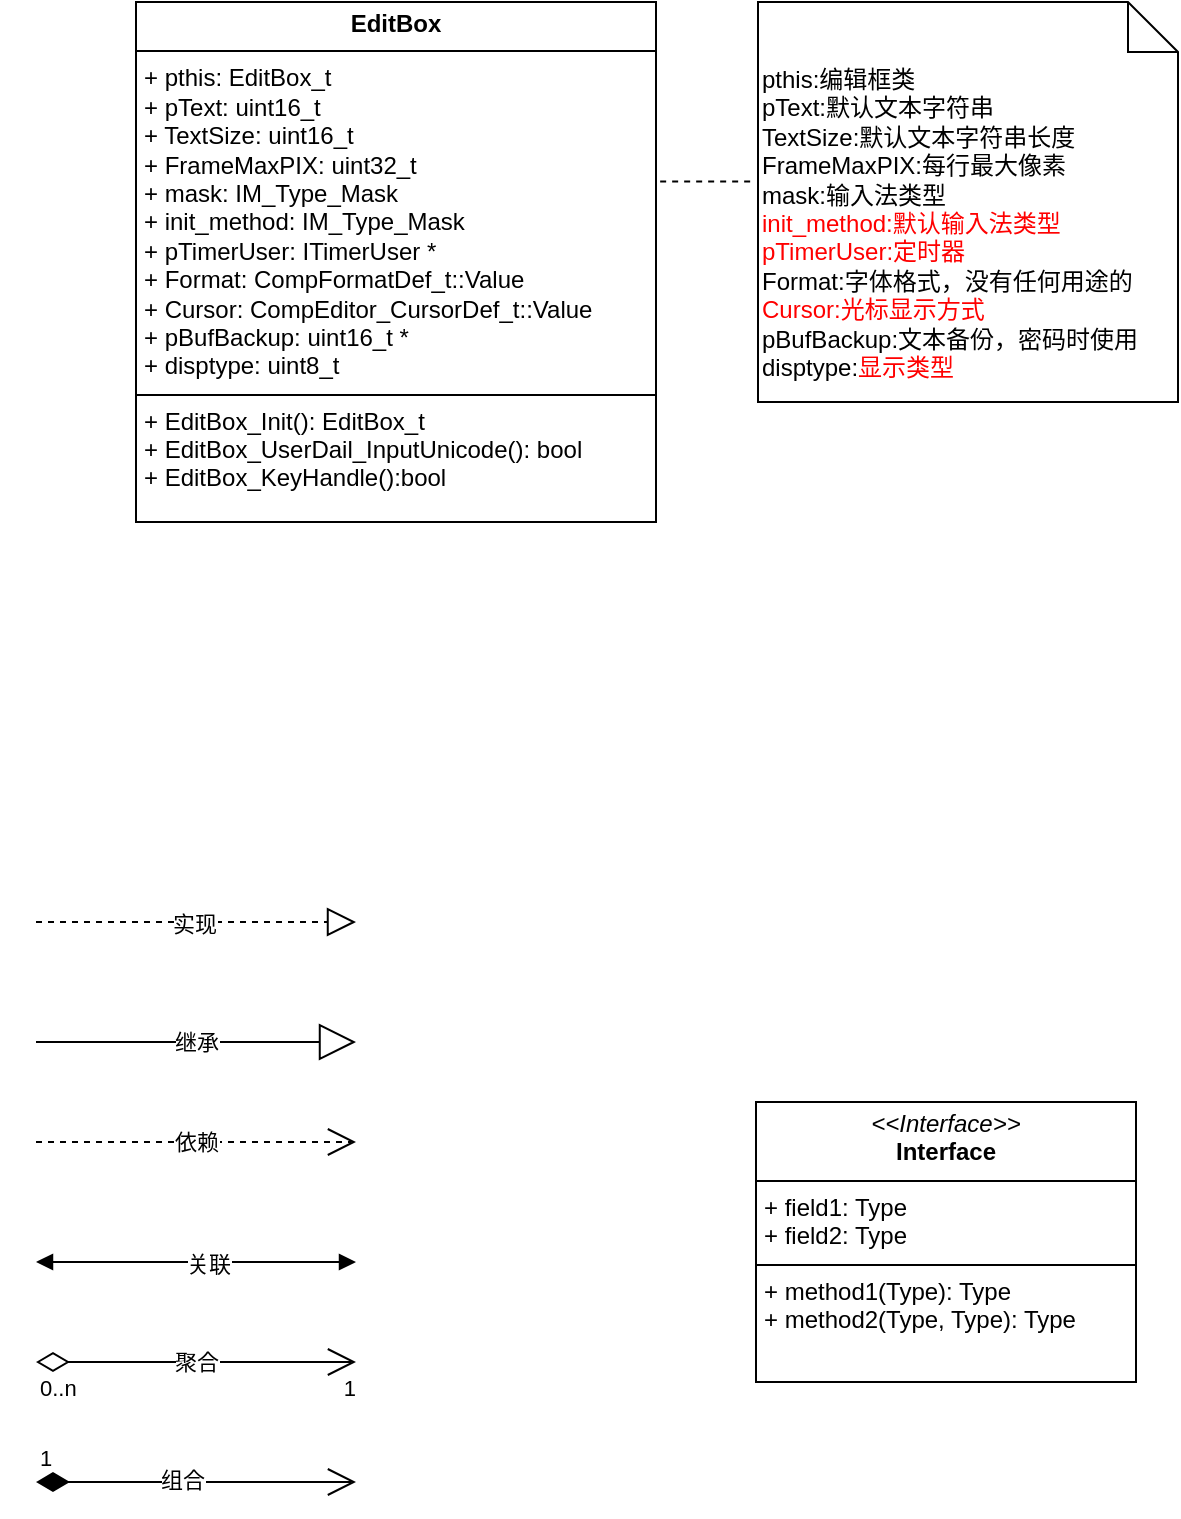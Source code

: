 <mxfile version="24.7.17">
  <diagram name="第 1 页" id="E2rAokYv426lj2ui6Ky3">
    <mxGraphModel dx="989" dy="514" grid="1" gridSize="10" guides="1" tooltips="1" connect="1" arrows="1" fold="1" page="1" pageScale="1" pageWidth="1169" pageHeight="827" math="0" shadow="0">
      <root>
        <mxCell id="0" />
        <mxCell id="1" parent="0" />
        <mxCell id="XoDWs4bZA6tommtM4KCv-1" value="&lt;p style=&quot;margin:0px;margin-top:4px;text-align:center;&quot;&gt;&lt;b&gt;EditBox&lt;/b&gt;&lt;/p&gt;&lt;hr size=&quot;1&quot; style=&quot;border-style:solid;&quot;&gt;&lt;p style=&quot;margin:0px;margin-left:4px;&quot;&gt;+ pthis: EditBox_t&lt;/p&gt;&lt;p style=&quot;margin:0px;margin-left:4px;&quot;&gt;+&amp;nbsp;pText:&amp;nbsp;uint16_t&lt;/p&gt;&lt;p style=&quot;margin:0px;margin-left:4px;&quot;&gt;+ TextSize:&amp;nbsp;uint16_t&lt;/p&gt;&lt;p style=&quot;margin:0px;margin-left:4px;&quot;&gt;+ FrameMaxPIX:&amp;nbsp;uint32_t&lt;br&gt;&lt;/p&gt;&lt;p style=&quot;margin:0px;margin-left:4px;&quot;&gt;+ mask:&amp;nbsp;IM_Type_Mask&lt;br&gt;&lt;/p&gt;&lt;p style=&quot;margin:0px;margin-left:4px;&quot;&gt;+ init_method:&amp;nbsp;IM_Type_Mask&lt;br&gt;&lt;/p&gt;&lt;p style=&quot;margin:0px;margin-left:4px;&quot;&gt;+ pTimerUser:&amp;nbsp;ITimerUser *&lt;br&gt;&lt;/p&gt;&lt;p style=&quot;margin:0px;margin-left:4px;&quot;&gt;+ Format:&amp;nbsp;CompFormatDef_t::Value&lt;br&gt;&lt;/p&gt;&lt;p style=&quot;margin:0px;margin-left:4px;&quot;&gt;+ Cursor:&amp;nbsp;CompEditor_CursorDef_t::Value&lt;br&gt;&lt;/p&gt;&lt;p style=&quot;margin:0px;margin-left:4px;&quot;&gt;+ pBufBackup:&amp;nbsp;uint16_t *&lt;br&gt;&lt;/p&gt;&lt;p style=&quot;margin:0px;margin-left:4px;&quot;&gt;+ disptype:&amp;nbsp;uint8_t&lt;/p&gt;&lt;hr size=&quot;1&quot; style=&quot;border-style:solid;&quot;&gt;&lt;p style=&quot;margin:0px;margin-left:4px;&quot;&gt;+ EditBox_Init(): EditBox_t&lt;/p&gt;&lt;p style=&quot;margin:0px;margin-left:4px;&quot;&gt;+ EditBox_UserDail_InputUnicode(): bool&lt;/p&gt;&lt;p style=&quot;margin:0px;margin-left:4px;&quot;&gt;+ EditBox_KeyHandle():bool&lt;/p&gt;" style="verticalAlign=top;align=left;overflow=fill;html=1;whiteSpace=wrap;" vertex="1" parent="1">
          <mxGeometry x="200" y="110" width="260" height="260" as="geometry" />
        </mxCell>
        <mxCell id="XoDWs4bZA6tommtM4KCv-2" value="&lt;p style=&quot;margin:0px;margin-top:4px;text-align:center;&quot;&gt;&lt;i&gt;&amp;lt;&amp;lt;Interface&amp;gt;&amp;gt;&lt;/i&gt;&lt;br/&gt;&lt;b&gt;Interface&lt;/b&gt;&lt;/p&gt;&lt;hr size=&quot;1&quot; style=&quot;border-style:solid;&quot;/&gt;&lt;p style=&quot;margin:0px;margin-left:4px;&quot;&gt;+ field1: Type&lt;br/&gt;+ field2: Type&lt;/p&gt;&lt;hr size=&quot;1&quot; style=&quot;border-style:solid;&quot;/&gt;&lt;p style=&quot;margin:0px;margin-left:4px;&quot;&gt;+ method1(Type): Type&lt;br/&gt;+ method2(Type, Type): Type&lt;/p&gt;" style="verticalAlign=top;align=left;overflow=fill;html=1;whiteSpace=wrap;" vertex="1" parent="1">
          <mxGeometry x="510" y="660" width="190" height="140" as="geometry" />
        </mxCell>
        <mxCell id="XoDWs4bZA6tommtM4KCv-10" value="" style="endArrow=block;dashed=1;endFill=0;endSize=12;html=1;rounded=0;" edge="1" parent="1">
          <mxGeometry width="160" relative="1" as="geometry">
            <mxPoint x="150" y="570" as="sourcePoint" />
            <mxPoint x="310" y="570" as="targetPoint" />
          </mxGeometry>
        </mxCell>
        <mxCell id="XoDWs4bZA6tommtM4KCv-11" value="实现" style="edgeLabel;html=1;align=center;verticalAlign=middle;resizable=0;points=[];" vertex="1" connectable="0" parent="XoDWs4bZA6tommtM4KCv-10">
          <mxGeometry x="-0.013" y="-1" relative="1" as="geometry">
            <mxPoint as="offset" />
          </mxGeometry>
        </mxCell>
        <mxCell id="XoDWs4bZA6tommtM4KCv-12" value="继承" style="endArrow=block;endSize=16;endFill=0;html=1;rounded=0;" edge="1" parent="1">
          <mxGeometry width="160" relative="1" as="geometry">
            <mxPoint x="150" y="630" as="sourcePoint" />
            <mxPoint x="310" y="630" as="targetPoint" />
          </mxGeometry>
        </mxCell>
        <mxCell id="XoDWs4bZA6tommtM4KCv-13" value="依赖" style="endArrow=open;endSize=12;dashed=1;html=1;rounded=0;" edge="1" parent="1">
          <mxGeometry width="160" relative="1" as="geometry">
            <mxPoint x="150" y="680" as="sourcePoint" />
            <mxPoint x="310" y="680" as="targetPoint" />
          </mxGeometry>
        </mxCell>
        <mxCell id="XoDWs4bZA6tommtM4KCv-14" value="" style="endArrow=block;startArrow=block;endFill=1;startFill=1;html=1;rounded=0;" edge="1" parent="1">
          <mxGeometry width="160" relative="1" as="geometry">
            <mxPoint x="150" y="740" as="sourcePoint" />
            <mxPoint x="310" y="740" as="targetPoint" />
          </mxGeometry>
        </mxCell>
        <mxCell id="XoDWs4bZA6tommtM4KCv-16" value="关联" style="edgeLabel;html=1;align=center;verticalAlign=middle;resizable=0;points=[];" vertex="1" connectable="0" parent="XoDWs4bZA6tommtM4KCv-14">
          <mxGeometry x="0.075" y="-1" relative="1" as="geometry">
            <mxPoint as="offset" />
          </mxGeometry>
        </mxCell>
        <mxCell id="XoDWs4bZA6tommtM4KCv-17" value="1" style="endArrow=open;html=1;endSize=12;startArrow=diamondThin;startSize=14;startFill=1;edgeStyle=orthogonalEdgeStyle;align=left;verticalAlign=bottom;rounded=0;" edge="1" parent="1">
          <mxGeometry x="-1" y="3" relative="1" as="geometry">
            <mxPoint x="150" y="850" as="sourcePoint" />
            <mxPoint x="310" y="850" as="targetPoint" />
          </mxGeometry>
        </mxCell>
        <mxCell id="XoDWs4bZA6tommtM4KCv-21" value="组合" style="edgeLabel;html=1;align=center;verticalAlign=middle;resizable=0;points=[];" vertex="1" connectable="0" parent="XoDWs4bZA6tommtM4KCv-17">
          <mxGeometry x="-0.087" y="1" relative="1" as="geometry">
            <mxPoint as="offset" />
          </mxGeometry>
        </mxCell>
        <mxCell id="XoDWs4bZA6tommtM4KCv-18" value="聚合" style="endArrow=open;html=1;endSize=12;startArrow=diamondThin;startSize=14;startFill=0;edgeStyle=orthogonalEdgeStyle;rounded=0;" edge="1" parent="1">
          <mxGeometry relative="1" as="geometry">
            <mxPoint x="150" y="790" as="sourcePoint" />
            <mxPoint x="310" y="790" as="targetPoint" />
          </mxGeometry>
        </mxCell>
        <mxCell id="XoDWs4bZA6tommtM4KCv-19" value="0..n" style="edgeLabel;resizable=0;html=1;align=left;verticalAlign=top;" connectable="0" vertex="1" parent="XoDWs4bZA6tommtM4KCv-18">
          <mxGeometry x="-1" relative="1" as="geometry" />
        </mxCell>
        <mxCell id="XoDWs4bZA6tommtM4KCv-20" value="1" style="edgeLabel;resizable=0;html=1;align=right;verticalAlign=top;" connectable="0" vertex="1" parent="XoDWs4bZA6tommtM4KCv-18">
          <mxGeometry x="1" relative="1" as="geometry" />
        </mxCell>
        <mxCell id="XoDWs4bZA6tommtM4KCv-30" value="&lt;div&gt;pthis:编辑框类&lt;/div&gt;&lt;div&gt;pText:默认文本字符串&lt;/div&gt;&lt;div&gt;TextSize:默认文本字符串长度&lt;/div&gt;&lt;div&gt;FrameMaxPIX:每行最大像素&lt;/div&gt;&lt;div&gt;mask:输入法类型&lt;/div&gt;&lt;div&gt;&lt;font color=&quot;#ff0000&quot;&gt;init_method:默认输入法类型&lt;/font&gt;&lt;/div&gt;&lt;div&gt;&lt;font color=&quot;#ff0000&quot;&gt;pTimerUser:定时器&lt;/font&gt;&lt;/div&gt;&lt;div&gt;Format:字体格式，没有任何用途的&lt;/div&gt;&lt;div&gt;&lt;font color=&quot;#ff0000&quot;&gt;Cursor:光标显示方式&lt;/font&gt;&lt;/div&gt;&lt;div&gt;pBufBackup:文本备份，密码时使用&lt;/div&gt;&lt;div&gt;disptype:&lt;font color=&quot;#ff0000&quot;&gt;显示类型&lt;/font&gt;&lt;/div&gt;" style="shape=note2;boundedLbl=1;whiteSpace=wrap;html=1;size=25;verticalAlign=top;align=left;" vertex="1" parent="1">
          <mxGeometry x="511" y="110" width="210" height="200" as="geometry" />
        </mxCell>
        <mxCell id="XoDWs4bZA6tommtM4KCv-33" value="" style="endArrow=none;startArrow=none;endFill=0;startFill=0;endSize=8;html=1;verticalAlign=bottom;dashed=1;labelBackgroundColor=none;rounded=0;exitX=1.008;exitY=0.345;exitDx=0;exitDy=0;entryX=-0.006;entryY=0.449;entryDx=0;entryDy=0;entryPerimeter=0;exitPerimeter=0;" edge="1" parent="1" source="XoDWs4bZA6tommtM4KCv-1" target="XoDWs4bZA6tommtM4KCv-30">
          <mxGeometry width="160" relative="1" as="geometry">
            <mxPoint x="510" y="370" as="sourcePoint" />
            <mxPoint x="560" y="370" as="targetPoint" />
          </mxGeometry>
        </mxCell>
      </root>
    </mxGraphModel>
  </diagram>
</mxfile>
